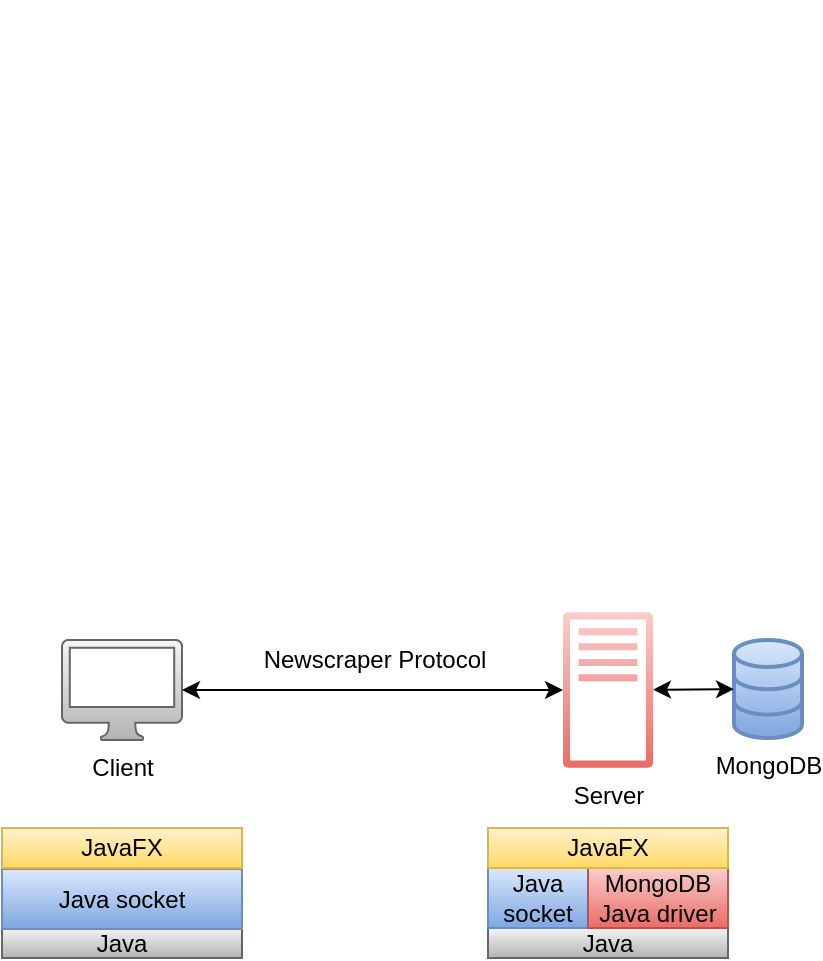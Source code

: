 <mxfile version="12.1.0" type="device" pages="1"><diagram id="FRgT8ro-MLMAUUozF2J8" name="Pagina-1"><mxGraphModel dx="710" dy="1614" grid="1" gridSize="10" guides="1" tooltips="1" connect="1" arrows="1" fold="1" page="1" pageScale="1" pageWidth="827" pageHeight="1169" math="0" shadow="0"><root><mxCell id="0"/><mxCell id="1" parent="0"/><mxCell id="fU3TpATmM2IrUJsjzUHY-32" value="&lt;h1&gt;&lt;br&gt;&lt;/h1&gt;" style="text;html=1;strokeColor=none;fillColor=none;spacing=5;spacingTop=-20;whiteSpace=wrap;overflow=hidden;rounded=0;" parent="1" vertex="1"><mxGeometry x="305" y="-90" width="65" height="100" as="geometry"/></mxCell><mxCell id="j6LX_VNDmfTfqDFTTvNh-1" value="Client&lt;br&gt;" style="pointerEvents=1;shadow=0;dashed=0;html=1;strokeColor=#666666;fillColor=#f5f5f5;labelPosition=center;verticalLabelPosition=bottom;verticalAlign=top;outlineConnect=0;align=center;shape=mxgraph.office.devices.mac_client;gradientColor=#b3b3b3;" vertex="1" parent="1"><mxGeometry x="60" y="220" width="60" height="50" as="geometry"/></mxCell><mxCell id="j6LX_VNDmfTfqDFTTvNh-2" value="Server" style="outlineConnect=0;gradientColor=#ea6b66;fillColor=#f8cecc;strokeColor=#b85450;dashed=0;verticalLabelPosition=bottom;verticalAlign=top;align=center;html=1;fontSize=12;fontStyle=0;aspect=fixed;pointerEvents=1;shape=mxgraph.aws4.traditional_server;" vertex="1" parent="1"><mxGeometry x="310.5" y="206" width="45" height="78" as="geometry"/></mxCell><mxCell id="j6LX_VNDmfTfqDFTTvNh-3" value="MongoDB" style="html=1;verticalLabelPosition=bottom;align=center;labelBackgroundColor=#ffffff;verticalAlign=top;strokeWidth=2;strokeColor=#6c8ebf;fillColor=#dae8fc;shadow=0;dashed=0;shape=mxgraph.ios7.icons.data;gradientColor=#7ea6e0;" vertex="1" parent="1"><mxGeometry x="396" y="220" width="34" height="49" as="geometry"/></mxCell><mxCell id="j6LX_VNDmfTfqDFTTvNh-5" value="" style="endArrow=classic;startArrow=classic;html=1;" edge="1" parent="1" source="j6LX_VNDmfTfqDFTTvNh-1" target="j6LX_VNDmfTfqDFTTvNh-2"><mxGeometry width="50" height="50" relative="1" as="geometry"><mxPoint x="130" y="240" as="sourcePoint"/><mxPoint x="240" y="230" as="targetPoint"/></mxGeometry></mxCell><mxCell id="j6LX_VNDmfTfqDFTTvNh-7" value="Newscraper Protocol" style="text;html=1;resizable=0;points=[];align=center;verticalAlign=middle;labelBackgroundColor=#ffffff;" vertex="1" connectable="0" parent="j6LX_VNDmfTfqDFTTvNh-5"><mxGeometry x="-0.179" y="-1" relative="1" as="geometry"><mxPoint x="17.5" y="-16" as="offset"/></mxGeometry></mxCell><mxCell id="j6LX_VNDmfTfqDFTTvNh-6" value="" style="endArrow=classic;startArrow=classic;html=1;" edge="1" parent="1" source="j6LX_VNDmfTfqDFTTvNh-3" target="j6LX_VNDmfTfqDFTTvNh-2"><mxGeometry width="50" height="50" relative="1" as="geometry"><mxPoint x="230" y="370" as="sourcePoint"/><mxPoint x="350" y="310" as="targetPoint"/></mxGeometry></mxCell><mxCell id="j6LX_VNDmfTfqDFTTvNh-9" value="Java" style="rounded=0;whiteSpace=wrap;html=1;gradientColor=#b3b3b3;fillColor=#f5f5f5;strokeColor=#666666;" vertex="1" parent="1"><mxGeometry x="273" y="364" width="120" height="15" as="geometry"/></mxCell><mxCell id="j6LX_VNDmfTfqDFTTvNh-10" value="Java socket" style="rounded=0;whiteSpace=wrap;html=1;fillColor=#dae8fc;strokeColor=#6c8ebf;gradientColor=#7ea6e0;" vertex="1" parent="1"><mxGeometry x="273" y="334" width="50" height="30" as="geometry"/></mxCell><mxCell id="j6LX_VNDmfTfqDFTTvNh-11" value="MongoDB Java driver" style="rounded=0;whiteSpace=wrap;html=1;gradientColor=#ea6b66;fillColor=#f8cecc;strokeColor=#b85450;" vertex="1" parent="1"><mxGeometry x="323" y="334" width="70" height="30" as="geometry"/></mxCell><mxCell id="j6LX_VNDmfTfqDFTTvNh-12" value="JavaFX" style="rounded=0;whiteSpace=wrap;html=1;gradientColor=#ffd966;fillColor=#fff2cc;strokeColor=#d6b656;" vertex="1" parent="1"><mxGeometry x="273" y="314" width="120" height="20" as="geometry"/></mxCell><mxCell id="j6LX_VNDmfTfqDFTTvNh-13" value="Java" style="rounded=0;whiteSpace=wrap;html=1;gradientColor=#b3b3b3;fillColor=#f5f5f5;strokeColor=#666666;" vertex="1" parent="1"><mxGeometry x="30" y="364" width="120" height="15" as="geometry"/></mxCell><mxCell id="j6LX_VNDmfTfqDFTTvNh-14" value="Java socket" style="rounded=0;whiteSpace=wrap;html=1;gradientColor=#7ea6e0;fillColor=#dae8fc;strokeColor=#6c8ebf;" vertex="1" parent="1"><mxGeometry x="30" y="334.5" width="120" height="30" as="geometry"/></mxCell><mxCell id="j6LX_VNDmfTfqDFTTvNh-16" value="JavaFX" style="rounded=0;whiteSpace=wrap;html=1;gradientColor=#ffd966;fillColor=#fff2cc;strokeColor=#d6b656;" vertex="1" parent="1"><mxGeometry x="30" y="314" width="120" height="20" as="geometry"/></mxCell></root></mxGraphModel></diagram></mxfile>